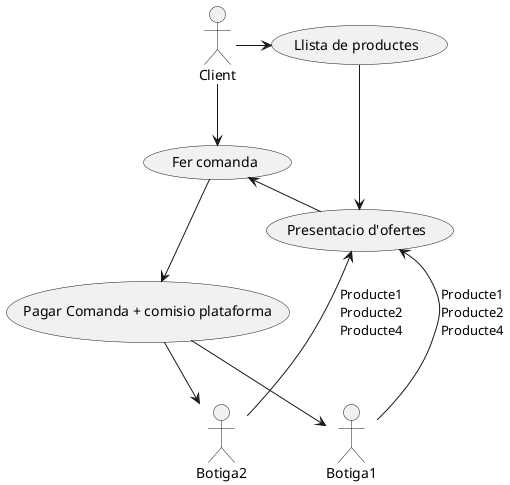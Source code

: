 @startuml
actor Client 
actor Botiga1
actor Botiga2

Client -> (Llista de productes)
(Llista de productes) --> (Presentacio d'ofertes)
(Presentacio d'ofertes) -Left-> (Fer comanda)
Client -Down-> (Fer comanda)

(Presentacio d'ofertes)<- Botiga1  : "Producte1\nProducte2\nProducte4"  
(Presentacio d'ofertes)<- Botiga2 : "Producte1\nProducte2\nProducte4"

(Fer comanda)-->(Pagar Comanda + comisio plataforma)
(Pagar Comanda + comisio plataforma)--> Botiga1 
(Pagar Comanda + comisio plataforma)--> Botiga2
@enduml
